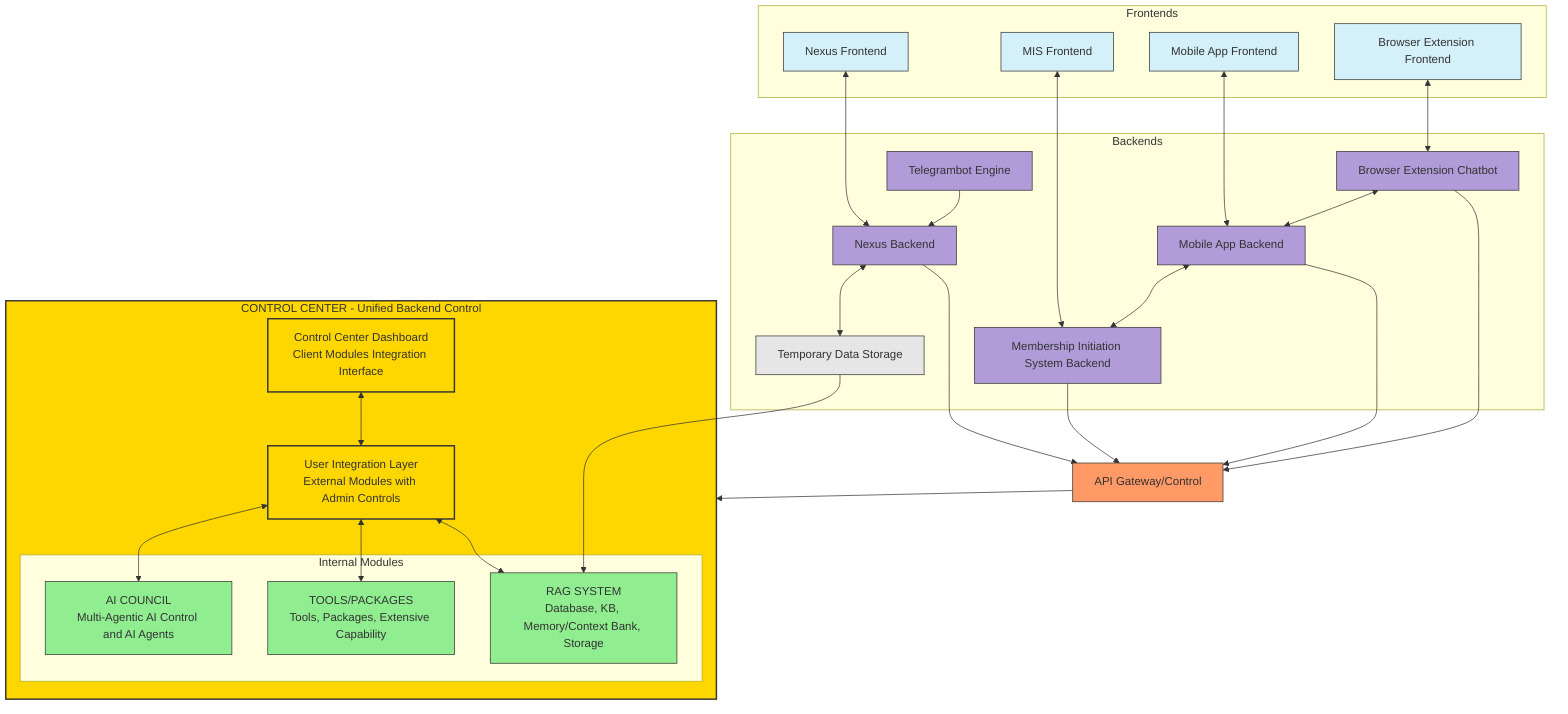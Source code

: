 graph TB
    %% Frontend Components
    subgraph Frontends
        NexusFE["Nexus Frontend"]
        MISFE["MIS Frontend"]
        MobileAppFE["Mobile App Frontend"]
        BrowserExtFE["Browser Extension Frontend"]
    end

    %% Backend Components
    subgraph Backends
        NexusBE["Nexus Backend"]
        MISBE["Membership Initiation System Backend"]
        MobileAppBE["Mobile App Backend"]
        BrowserExtBE["Browser Extension Chatbot"]
        TelegramBot["Telegrambot Engine"]
        TempStorage["Temporary Data Storage"]
    end
    
    %% Control Layer
    ApiGateway["API Gateway/Control"] 
    
    %% Core System - Control Center
    subgraph ControlCenter["CONTROL CENTER - Unified Backend Control"]
        CCDashboard["Control Center Dashboard\nClient Modules Integration Interface"]
        
        subgraph InternalModules["Internal Modules"]
            RAG["RAG SYSTEM\nDatabase, KB, Memory/Context Bank, Storage"]
            Tools["TOOLS/PACKAGES\nTools, Packages, Extensive Capability"]
            AICouncil["AI COUNCIL\nMulti-Agentic AI Control and AI Agents"]
        end
        
        Integration["User Integration Layer\nExternal Modules with Admin Controls"]
    end
    
    %% Connections between Frontend and Backend
    NexusFE <--> NexusBE
    MISFE <--> MISBE
    MobileAppFE <--> MobileAppBE
    BrowserExtFE <--> BrowserExtBE
    
    %% Backend interconnections
    NexusBE <--> TempStorage
    TelegramBot --> NexusBE
    MobileAppBE <--> MISBE
    BrowserExtBE <--> MobileAppBE
    
    %% Backend to Control Center connections
    NexusBE --> ApiGateway
    MISBE --> ApiGateway
    MobileAppBE --> ApiGateway
    BrowserExtBE --> ApiGateway
    
    %% API Gateway to Control Center
    ApiGateway --> ControlCenter
    
    %% Internal Control Center connections
    CCDashboard <--> Integration
    Integration <--> AICouncil
    Integration <--> Tools
    Integration <--> RAG
    
    %% Data flow to storage
    TempStorage --> RAG
    
    %% Visual styles
    classDef frontend fill:#d4f1f9,stroke:#333,stroke-width:1px
    classDef backend fill:#b19cd9,stroke:#333,stroke-width:1px
    classDef controlcenter fill:#ffd700,stroke:#333,stroke-width:2px
    classDef internalmodule fill:#90ee90,stroke:#333,stroke-width:1px
    classDef apigateway fill:#ff9966,stroke:#333,stroke-width:1px
    classDef storage fill:#e6e6e6,stroke:#333,stroke-width:1px
    
    class NexusFE,MISFE,MobileAppFE,BrowserExtFE frontend
    class NexusBE,MISBE,MobileAppBE,BrowserExtBE,TelegramBot backend
    class ControlCenter,CCDashboard,Integration controlcenter
    class RAG,Tools,AICouncil internalmodule
    class ApiGateway apigateway
    class TempStorage storage
